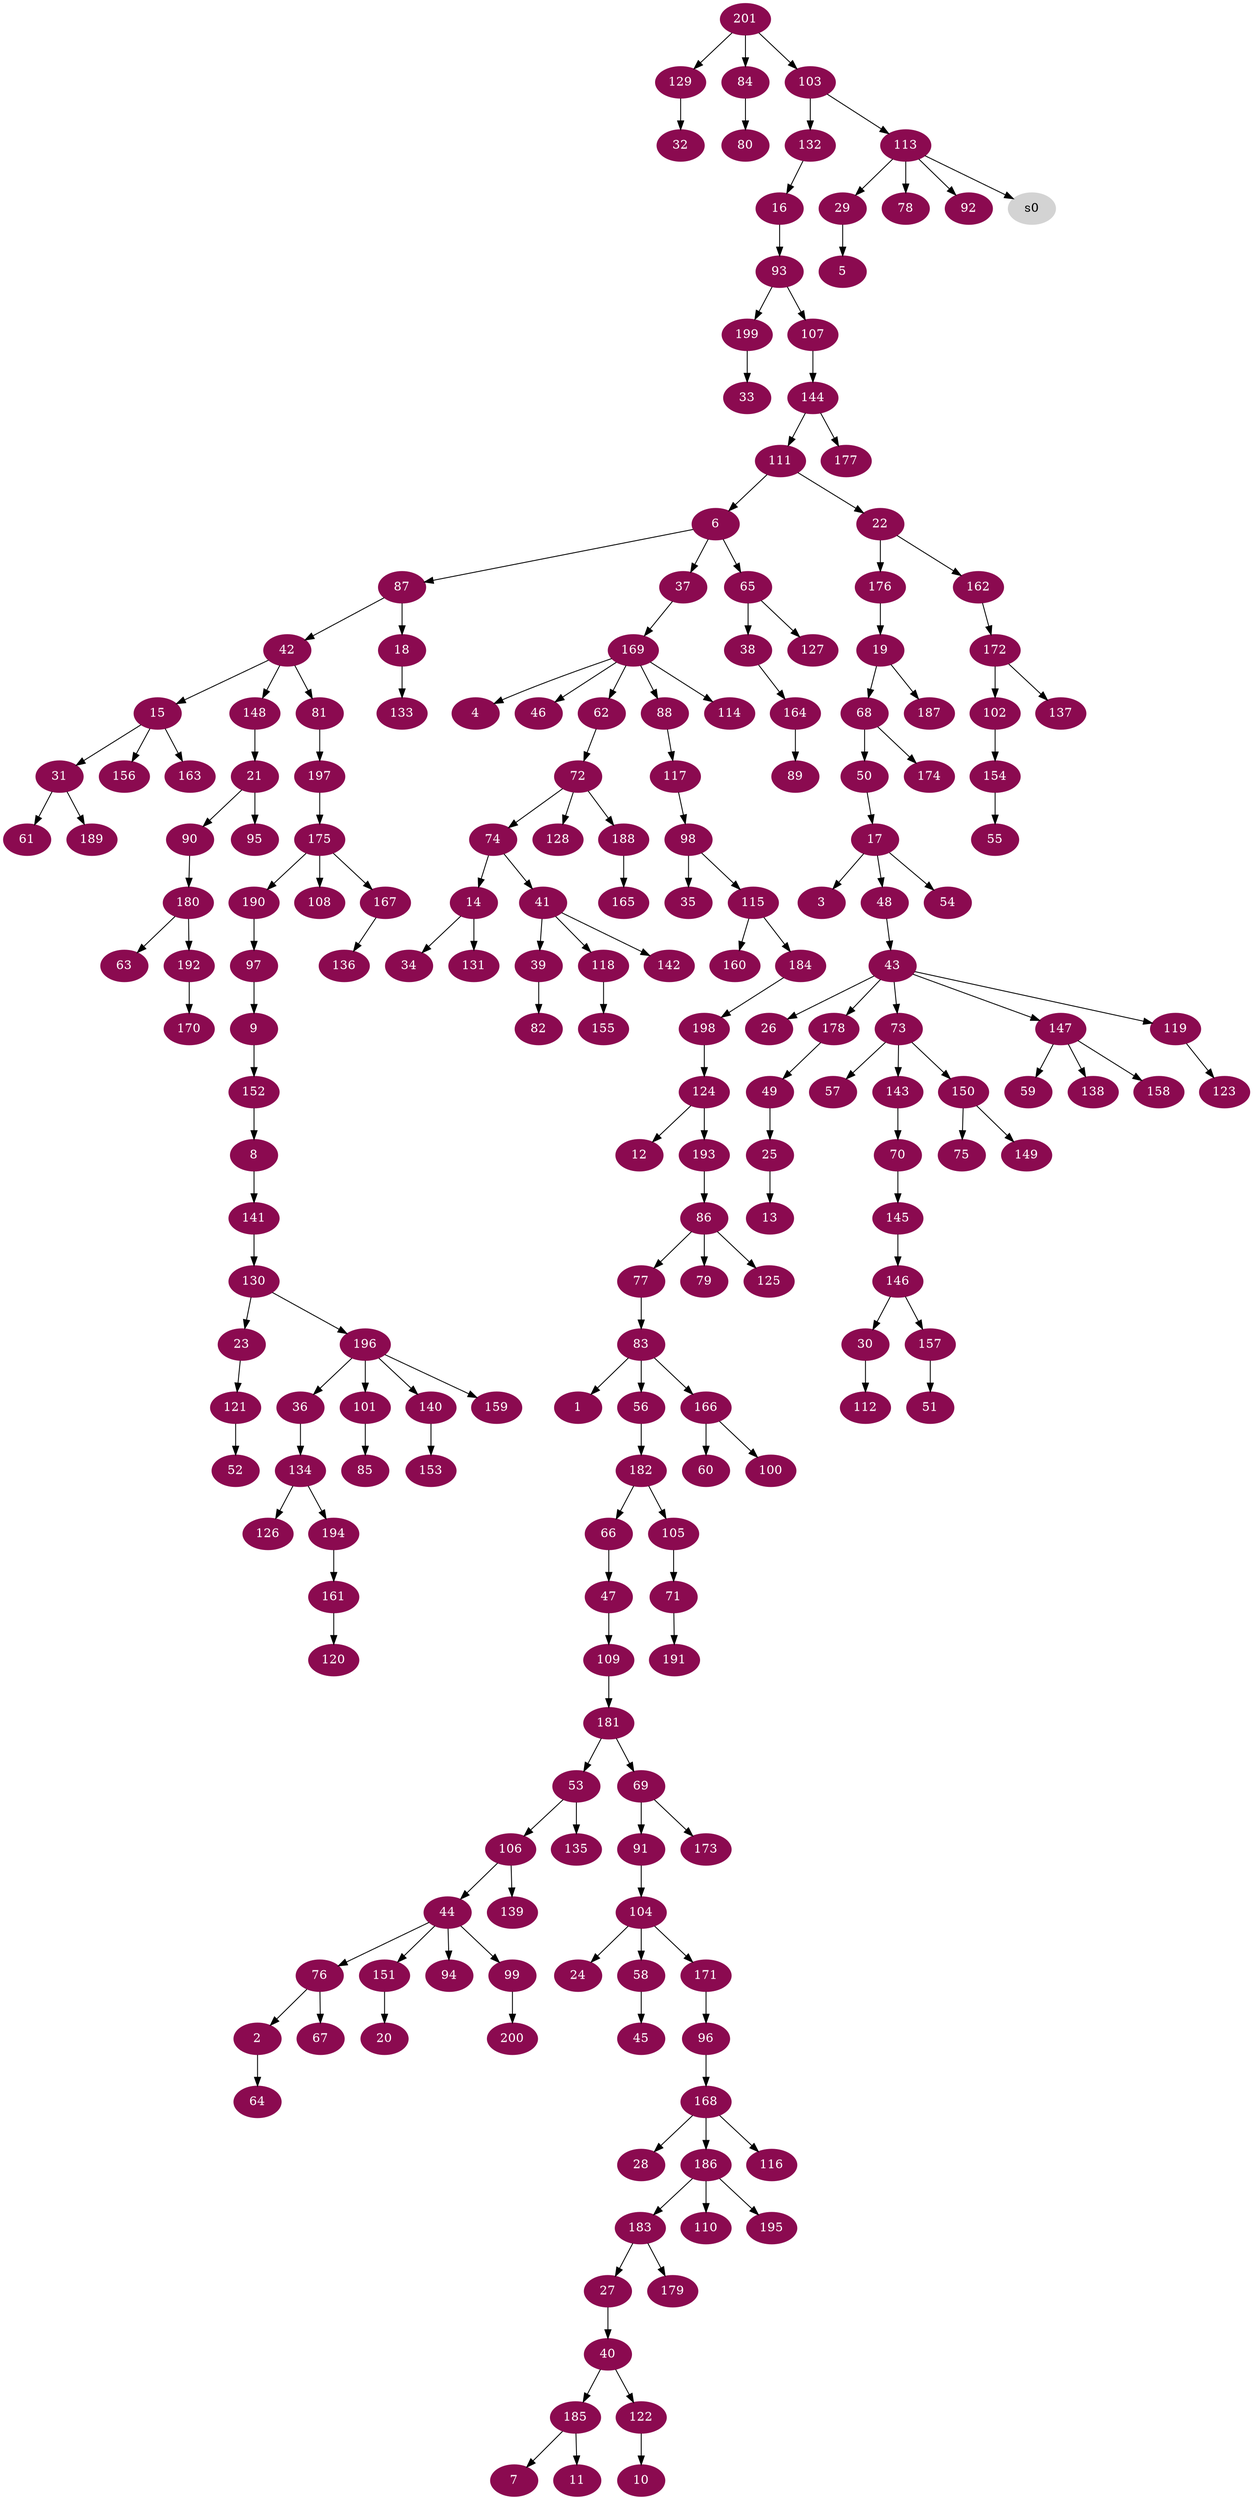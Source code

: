digraph G {
node [color=deeppink4, style=filled, fontcolor=white];
83 -> 1;
76 -> 2;
17 -> 3;
169 -> 4;
29 -> 5;
111 -> 6;
185 -> 7;
152 -> 8;
97 -> 9;
122 -> 10;
185 -> 11;
124 -> 12;
25 -> 13;
74 -> 14;
42 -> 15;
132 -> 16;
50 -> 17;
87 -> 18;
176 -> 19;
151 -> 20;
148 -> 21;
111 -> 22;
130 -> 23;
104 -> 24;
49 -> 25;
43 -> 26;
183 -> 27;
168 -> 28;
113 -> 29;
146 -> 30;
15 -> 31;
129 -> 32;
199 -> 33;
14 -> 34;
98 -> 35;
196 -> 36;
6 -> 37;
65 -> 38;
41 -> 39;
27 -> 40;
74 -> 41;
87 -> 42;
48 -> 43;
106 -> 44;
58 -> 45;
169 -> 46;
66 -> 47;
17 -> 48;
178 -> 49;
68 -> 50;
157 -> 51;
121 -> 52;
181 -> 53;
17 -> 54;
154 -> 55;
83 -> 56;
73 -> 57;
104 -> 58;
147 -> 59;
166 -> 60;
31 -> 61;
169 -> 62;
180 -> 63;
2 -> 64;
6 -> 65;
182 -> 66;
76 -> 67;
19 -> 68;
181 -> 69;
143 -> 70;
105 -> 71;
62 -> 72;
43 -> 73;
72 -> 74;
150 -> 75;
44 -> 76;
86 -> 77;
113 -> 78;
86 -> 79;
84 -> 80;
42 -> 81;
39 -> 82;
77 -> 83;
201 -> 84;
101 -> 85;
193 -> 86;
6 -> 87;
169 -> 88;
164 -> 89;
21 -> 90;
69 -> 91;
113 -> 92;
16 -> 93;
44 -> 94;
21 -> 95;
171 -> 96;
190 -> 97;
117 -> 98;
44 -> 99;
166 -> 100;
196 -> 101;
172 -> 102;
201 -> 103;
91 -> 104;
182 -> 105;
53 -> 106;
93 -> 107;
175 -> 108;
47 -> 109;
186 -> 110;
144 -> 111;
30 -> 112;
103 -> 113;
169 -> 114;
98 -> 115;
168 -> 116;
88 -> 117;
41 -> 118;
43 -> 119;
161 -> 120;
23 -> 121;
40 -> 122;
119 -> 123;
198 -> 124;
86 -> 125;
134 -> 126;
65 -> 127;
72 -> 128;
201 -> 129;
141 -> 130;
14 -> 131;
103 -> 132;
18 -> 133;
36 -> 134;
53 -> 135;
167 -> 136;
172 -> 137;
147 -> 138;
106 -> 139;
196 -> 140;
8 -> 141;
41 -> 142;
73 -> 143;
107 -> 144;
70 -> 145;
145 -> 146;
43 -> 147;
42 -> 148;
150 -> 149;
73 -> 150;
44 -> 151;
9 -> 152;
140 -> 153;
102 -> 154;
118 -> 155;
15 -> 156;
146 -> 157;
147 -> 158;
196 -> 159;
115 -> 160;
194 -> 161;
22 -> 162;
15 -> 163;
38 -> 164;
188 -> 165;
83 -> 166;
175 -> 167;
96 -> 168;
37 -> 169;
192 -> 170;
104 -> 171;
162 -> 172;
69 -> 173;
68 -> 174;
197 -> 175;
22 -> 176;
144 -> 177;
43 -> 178;
183 -> 179;
90 -> 180;
109 -> 181;
56 -> 182;
186 -> 183;
115 -> 184;
40 -> 185;
168 -> 186;
19 -> 187;
72 -> 188;
31 -> 189;
175 -> 190;
71 -> 191;
180 -> 192;
124 -> 193;
134 -> 194;
186 -> 195;
130 -> 196;
81 -> 197;
184 -> 198;
93 -> 199;
99 -> 200;
node [color=lightgrey, style=filled, fontcolor=black];
113 -> s0;
}
